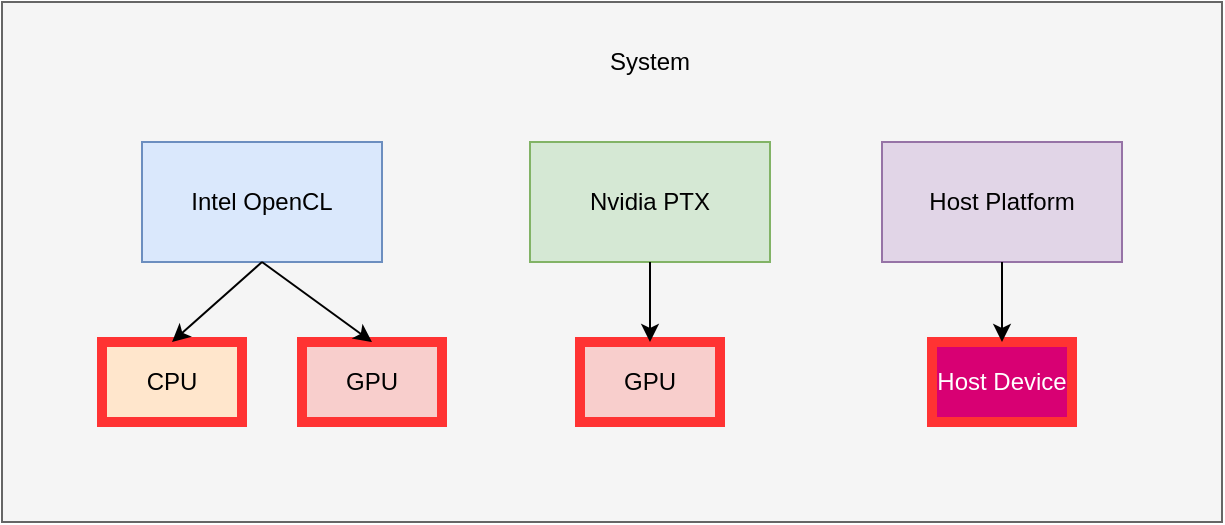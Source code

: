 <mxfile version="14.5.1" type="device"><diagram id="RLlRiRWXuMZev2u27ZnM" name="Page-1"><mxGraphModel dx="1024" dy="592" grid="1" gridSize="10" guides="1" tooltips="1" connect="1" arrows="1" fold="1" page="1" pageScale="1" pageWidth="827" pageHeight="1169" math="0" shadow="0"><root><mxCell id="0"/><mxCell id="1" parent="0"/><mxCell id="0TF5vZFjbv5czreo8UYE-2" value="" style="rounded=0;whiteSpace=wrap;html=1;fillColor=#f5f5f5;strokeColor=#666666;fontColor=#333333;" vertex="1" parent="1"><mxGeometry x="90" y="80" width="610" height="260" as="geometry"/></mxCell><mxCell id="0TF5vZFjbv5czreo8UYE-3" value="Intel OpenCL" style="rounded=0;whiteSpace=wrap;html=1;fillColor=#dae8fc;strokeColor=#6c8ebf;strokeWidth=1;" vertex="1" parent="1"><mxGeometry x="160" y="150" width="120" height="60" as="geometry"/></mxCell><mxCell id="0TF5vZFjbv5czreo8UYE-5" value="Nvidia PTX" style="rounded=0;whiteSpace=wrap;html=1;fillColor=#d5e8d4;strokeColor=#82b366;strokeWidth=1;" vertex="1" parent="1"><mxGeometry x="354" y="150" width="120" height="60" as="geometry"/></mxCell><mxCell id="0TF5vZFjbv5czreo8UYE-6" value="CPU" style="rounded=0;whiteSpace=wrap;html=1;fillColor=#ffe6cc;strokeWidth=5;strokeColor=#FF3333;" vertex="1" parent="1"><mxGeometry x="140" y="250" width="70" height="40" as="geometry"/></mxCell><mxCell id="0TF5vZFjbv5czreo8UYE-7" value="GPU" style="rounded=0;whiteSpace=wrap;html=1;fillColor=#f8cecc;strokeWidth=5;strokeColor=#FF3333;" vertex="1" parent="1"><mxGeometry x="240" y="250" width="70" height="40" as="geometry"/></mxCell><mxCell id="0TF5vZFjbv5czreo8UYE-8" value="GPU" style="rounded=0;whiteSpace=wrap;html=1;fillColor=#f8cecc;strokeWidth=5;strokeColor=#FF3333;" vertex="1" parent="1"><mxGeometry x="379" y="250" width="70" height="40" as="geometry"/></mxCell><mxCell id="0TF5vZFjbv5czreo8UYE-11" value="" style="endArrow=classic;html=1;" edge="1" parent="1" source="0TF5vZFjbv5czreo8UYE-5" target="0TF5vZFjbv5czreo8UYE-8"><mxGeometry width="50" height="50" relative="1" as="geometry"><mxPoint x="394" y="390" as="sourcePoint"/><mxPoint x="444" y="340" as="targetPoint"/></mxGeometry></mxCell><mxCell id="0TF5vZFjbv5czreo8UYE-12" value="" style="endArrow=classic;html=1;exitX=0.5;exitY=1;exitDx=0;exitDy=0;entryX=0.5;entryY=0;entryDx=0;entryDy=0;" edge="1" parent="1" source="0TF5vZFjbv5czreo8UYE-3" target="0TF5vZFjbv5czreo8UYE-7"><mxGeometry width="50" height="50" relative="1" as="geometry"><mxPoint x="450" y="390" as="sourcePoint"/><mxPoint x="500" y="340" as="targetPoint"/></mxGeometry></mxCell><mxCell id="0TF5vZFjbv5czreo8UYE-13" value="" style="endArrow=classic;html=1;entryX=0.5;entryY=0;entryDx=0;entryDy=0;exitX=0.5;exitY=1;exitDx=0;exitDy=0;" edge="1" parent="1" source="0TF5vZFjbv5czreo8UYE-3" target="0TF5vZFjbv5czreo8UYE-6"><mxGeometry width="50" height="50" relative="1" as="geometry"><mxPoint x="230" y="220" as="sourcePoint"/><mxPoint x="266.667" y="260" as="targetPoint"/></mxGeometry></mxCell><mxCell id="0TF5vZFjbv5czreo8UYE-14" value="System" style="text;html=1;strokeColor=none;fillColor=none;align=center;verticalAlign=middle;whiteSpace=wrap;rounded=0;" vertex="1" parent="1"><mxGeometry x="394" y="100" width="40" height="20" as="geometry"/></mxCell><mxCell id="0TF5vZFjbv5czreo8UYE-24" value="Host Platform" style="rounded=0;whiteSpace=wrap;html=1;fillColor=#e1d5e7;strokeColor=#9673a6;strokeWidth=1;" vertex="1" parent="1"><mxGeometry x="530" y="150" width="120" height="60" as="geometry"/></mxCell><mxCell id="0TF5vZFjbv5czreo8UYE-25" value="Host Device" style="rounded=0;whiteSpace=wrap;html=1;fillColor=#d80073;fontColor=#ffffff;strokeWidth=5;strokeColor=#FF3333;" vertex="1" parent="1"><mxGeometry x="555" y="250" width="70" height="40" as="geometry"/></mxCell><mxCell id="0TF5vZFjbv5czreo8UYE-26" value="" style="endArrow=classic;html=1;" edge="1" parent="1" source="0TF5vZFjbv5czreo8UYE-24" target="0TF5vZFjbv5czreo8UYE-25"><mxGeometry width="50" height="50" relative="1" as="geometry"><mxPoint x="570" y="390" as="sourcePoint"/><mxPoint x="620" y="340" as="targetPoint"/></mxGeometry></mxCell></root></mxGraphModel></diagram></mxfile>